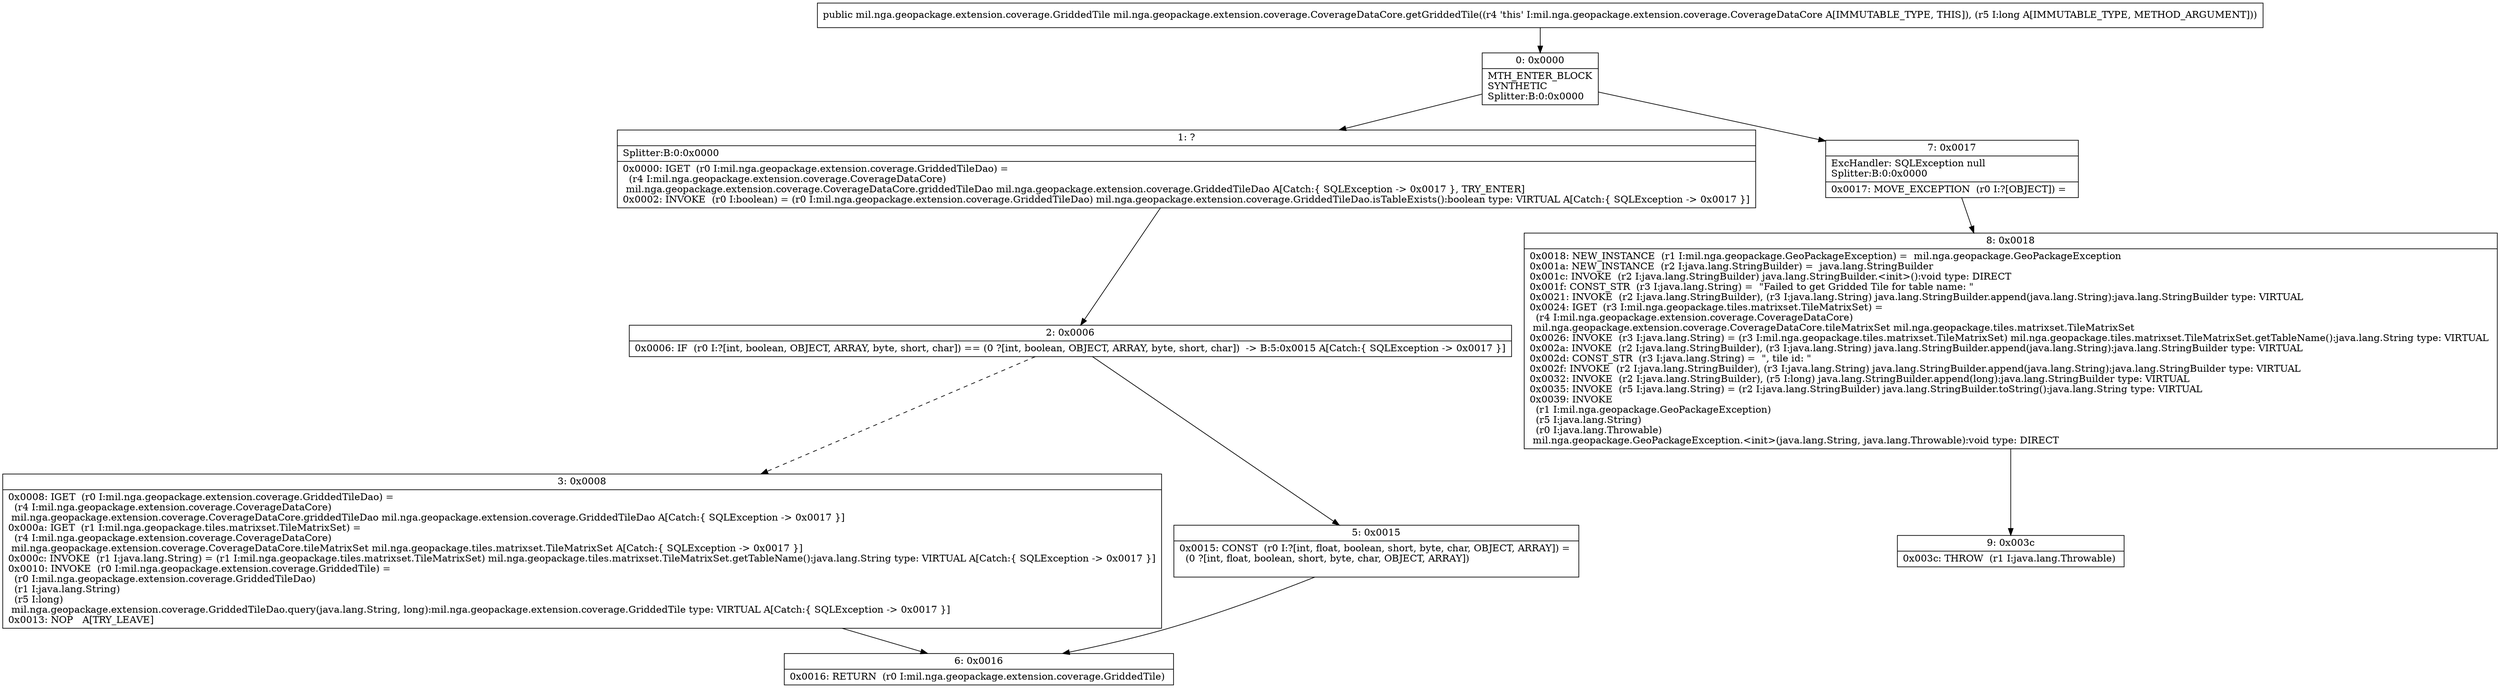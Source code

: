 digraph "CFG formil.nga.geopackage.extension.coverage.CoverageDataCore.getGriddedTile(J)Lmil\/nga\/geopackage\/extension\/coverage\/GriddedTile;" {
Node_0 [shape=record,label="{0\:\ 0x0000|MTH_ENTER_BLOCK\lSYNTHETIC\lSplitter:B:0:0x0000\l}"];
Node_1 [shape=record,label="{1\:\ ?|Splitter:B:0:0x0000\l|0x0000: IGET  (r0 I:mil.nga.geopackage.extension.coverage.GriddedTileDao) = \l  (r4 I:mil.nga.geopackage.extension.coverage.CoverageDataCore)\l mil.nga.geopackage.extension.coverage.CoverageDataCore.griddedTileDao mil.nga.geopackage.extension.coverage.GriddedTileDao A[Catch:\{ SQLException \-\> 0x0017 \}, TRY_ENTER]\l0x0002: INVOKE  (r0 I:boolean) = (r0 I:mil.nga.geopackage.extension.coverage.GriddedTileDao) mil.nga.geopackage.extension.coverage.GriddedTileDao.isTableExists():boolean type: VIRTUAL A[Catch:\{ SQLException \-\> 0x0017 \}]\l}"];
Node_2 [shape=record,label="{2\:\ 0x0006|0x0006: IF  (r0 I:?[int, boolean, OBJECT, ARRAY, byte, short, char]) == (0 ?[int, boolean, OBJECT, ARRAY, byte, short, char])  \-\> B:5:0x0015 A[Catch:\{ SQLException \-\> 0x0017 \}]\l}"];
Node_3 [shape=record,label="{3\:\ 0x0008|0x0008: IGET  (r0 I:mil.nga.geopackage.extension.coverage.GriddedTileDao) = \l  (r4 I:mil.nga.geopackage.extension.coverage.CoverageDataCore)\l mil.nga.geopackage.extension.coverage.CoverageDataCore.griddedTileDao mil.nga.geopackage.extension.coverage.GriddedTileDao A[Catch:\{ SQLException \-\> 0x0017 \}]\l0x000a: IGET  (r1 I:mil.nga.geopackage.tiles.matrixset.TileMatrixSet) = \l  (r4 I:mil.nga.geopackage.extension.coverage.CoverageDataCore)\l mil.nga.geopackage.extension.coverage.CoverageDataCore.tileMatrixSet mil.nga.geopackage.tiles.matrixset.TileMatrixSet A[Catch:\{ SQLException \-\> 0x0017 \}]\l0x000c: INVOKE  (r1 I:java.lang.String) = (r1 I:mil.nga.geopackage.tiles.matrixset.TileMatrixSet) mil.nga.geopackage.tiles.matrixset.TileMatrixSet.getTableName():java.lang.String type: VIRTUAL A[Catch:\{ SQLException \-\> 0x0017 \}]\l0x0010: INVOKE  (r0 I:mil.nga.geopackage.extension.coverage.GriddedTile) = \l  (r0 I:mil.nga.geopackage.extension.coverage.GriddedTileDao)\l  (r1 I:java.lang.String)\l  (r5 I:long)\l mil.nga.geopackage.extension.coverage.GriddedTileDao.query(java.lang.String, long):mil.nga.geopackage.extension.coverage.GriddedTile type: VIRTUAL A[Catch:\{ SQLException \-\> 0x0017 \}]\l0x0013: NOP   A[TRY_LEAVE]\l}"];
Node_5 [shape=record,label="{5\:\ 0x0015|0x0015: CONST  (r0 I:?[int, float, boolean, short, byte, char, OBJECT, ARRAY]) = \l  (0 ?[int, float, boolean, short, byte, char, OBJECT, ARRAY])\l \l}"];
Node_6 [shape=record,label="{6\:\ 0x0016|0x0016: RETURN  (r0 I:mil.nga.geopackage.extension.coverage.GriddedTile) \l}"];
Node_7 [shape=record,label="{7\:\ 0x0017|ExcHandler: SQLException null\lSplitter:B:0:0x0000\l|0x0017: MOVE_EXCEPTION  (r0 I:?[OBJECT]) =  \l}"];
Node_8 [shape=record,label="{8\:\ 0x0018|0x0018: NEW_INSTANCE  (r1 I:mil.nga.geopackage.GeoPackageException) =  mil.nga.geopackage.GeoPackageException \l0x001a: NEW_INSTANCE  (r2 I:java.lang.StringBuilder) =  java.lang.StringBuilder \l0x001c: INVOKE  (r2 I:java.lang.StringBuilder) java.lang.StringBuilder.\<init\>():void type: DIRECT \l0x001f: CONST_STR  (r3 I:java.lang.String) =  \"Failed to get Gridded Tile for table name: \" \l0x0021: INVOKE  (r2 I:java.lang.StringBuilder), (r3 I:java.lang.String) java.lang.StringBuilder.append(java.lang.String):java.lang.StringBuilder type: VIRTUAL \l0x0024: IGET  (r3 I:mil.nga.geopackage.tiles.matrixset.TileMatrixSet) = \l  (r4 I:mil.nga.geopackage.extension.coverage.CoverageDataCore)\l mil.nga.geopackage.extension.coverage.CoverageDataCore.tileMatrixSet mil.nga.geopackage.tiles.matrixset.TileMatrixSet \l0x0026: INVOKE  (r3 I:java.lang.String) = (r3 I:mil.nga.geopackage.tiles.matrixset.TileMatrixSet) mil.nga.geopackage.tiles.matrixset.TileMatrixSet.getTableName():java.lang.String type: VIRTUAL \l0x002a: INVOKE  (r2 I:java.lang.StringBuilder), (r3 I:java.lang.String) java.lang.StringBuilder.append(java.lang.String):java.lang.StringBuilder type: VIRTUAL \l0x002d: CONST_STR  (r3 I:java.lang.String) =  \", tile id: \" \l0x002f: INVOKE  (r2 I:java.lang.StringBuilder), (r3 I:java.lang.String) java.lang.StringBuilder.append(java.lang.String):java.lang.StringBuilder type: VIRTUAL \l0x0032: INVOKE  (r2 I:java.lang.StringBuilder), (r5 I:long) java.lang.StringBuilder.append(long):java.lang.StringBuilder type: VIRTUAL \l0x0035: INVOKE  (r5 I:java.lang.String) = (r2 I:java.lang.StringBuilder) java.lang.StringBuilder.toString():java.lang.String type: VIRTUAL \l0x0039: INVOKE  \l  (r1 I:mil.nga.geopackage.GeoPackageException)\l  (r5 I:java.lang.String)\l  (r0 I:java.lang.Throwable)\l mil.nga.geopackage.GeoPackageException.\<init\>(java.lang.String, java.lang.Throwable):void type: DIRECT \l}"];
Node_9 [shape=record,label="{9\:\ 0x003c|0x003c: THROW  (r1 I:java.lang.Throwable) \l}"];
MethodNode[shape=record,label="{public mil.nga.geopackage.extension.coverage.GriddedTile mil.nga.geopackage.extension.coverage.CoverageDataCore.getGriddedTile((r4 'this' I:mil.nga.geopackage.extension.coverage.CoverageDataCore A[IMMUTABLE_TYPE, THIS]), (r5 I:long A[IMMUTABLE_TYPE, METHOD_ARGUMENT])) }"];
MethodNode -> Node_0;
Node_0 -> Node_1;
Node_0 -> Node_7;
Node_1 -> Node_2;
Node_2 -> Node_3[style=dashed];
Node_2 -> Node_5;
Node_3 -> Node_6;
Node_5 -> Node_6;
Node_7 -> Node_8;
Node_8 -> Node_9;
}

